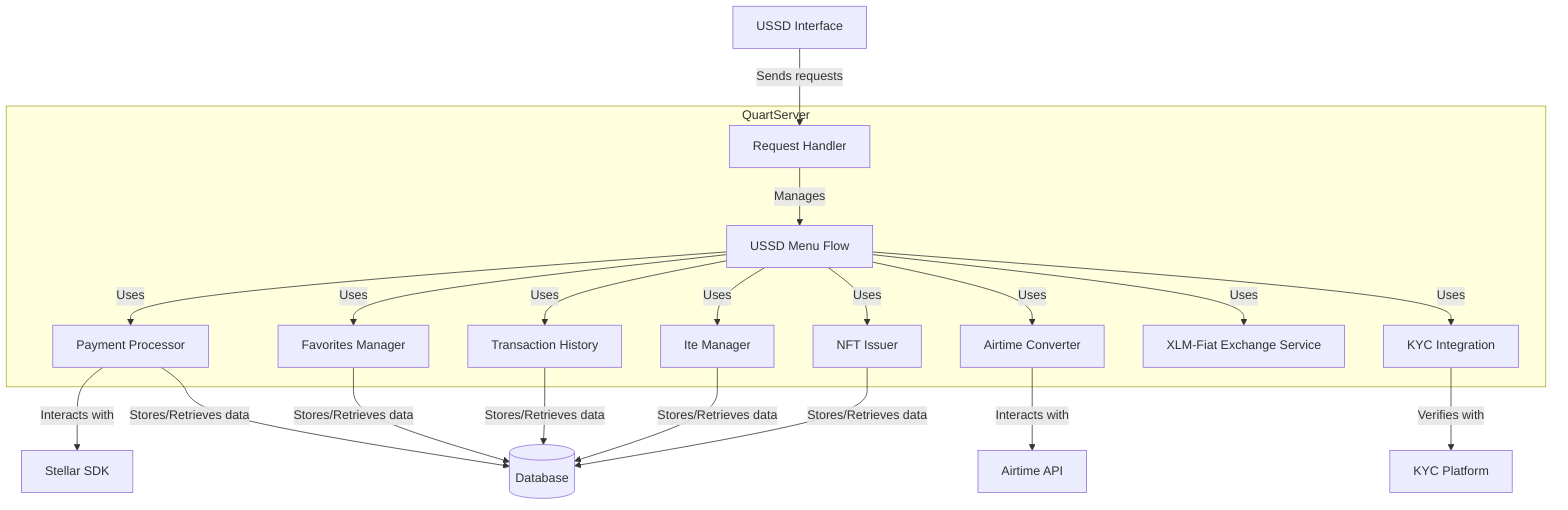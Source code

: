 graph TB
    USSD[USSD Interface]
    QuartServer[Quart Server]
    
    subgraph QuartServer
        RequestHandler[Request Handler]
        USSDMenuFlow[USSD Menu Flow]
        PaymentProcessor[Payment Processor]
        FavoritesManager[Favorites Manager]
        TransactionHistory[Transaction History]
        IteManager[Ite Manager]
        NFTIssuer[NFT Issuer]
        AirtimeConverter[Airtime Converter]
        ExchangeService[XLM-Fiat Exchange Service]
        KYCIntegration[KYC Integration]
    end

    Database[(Database)]
    StellarSDK[Stellar SDK]
    AirtimeAPI[Airtime API]
    KYCPlatform[KYC Platform]

    USSD -->|Sends requests| RequestHandler
    RequestHandler -->|Manages| USSDMenuFlow
    USSDMenuFlow -->|Uses| PaymentProcessor
    USSDMenuFlow -->|Uses| FavoritesManager
    USSDMenuFlow -->|Uses| TransactionHistory
    USSDMenuFlow -->|Uses| IteManager
    USSDMenuFlow -->|Uses| NFTIssuer
    USSDMenuFlow -->|Uses| AirtimeConverter
    USSDMenuFlow -->|Uses| ExchangeService
    USSDMenuFlow -->|Uses| KYCIntegration

    PaymentProcessor -->|Interacts with| StellarSDK
    AirtimeConverter -->|Interacts with| AirtimeAPI
    KYCIntegration -->|Verifies with| KYCPlatform

    PaymentProcessor -->|Stores/Retrieves data| Database
    FavoritesManager -->|Stores/Retrieves data| Database
    TransactionHistory -->|Stores/Retrieves data| Database
    IteManager -->|Stores/Retrieves data| Database
    NFTIssuer -->|Stores/Retrieves data| Database